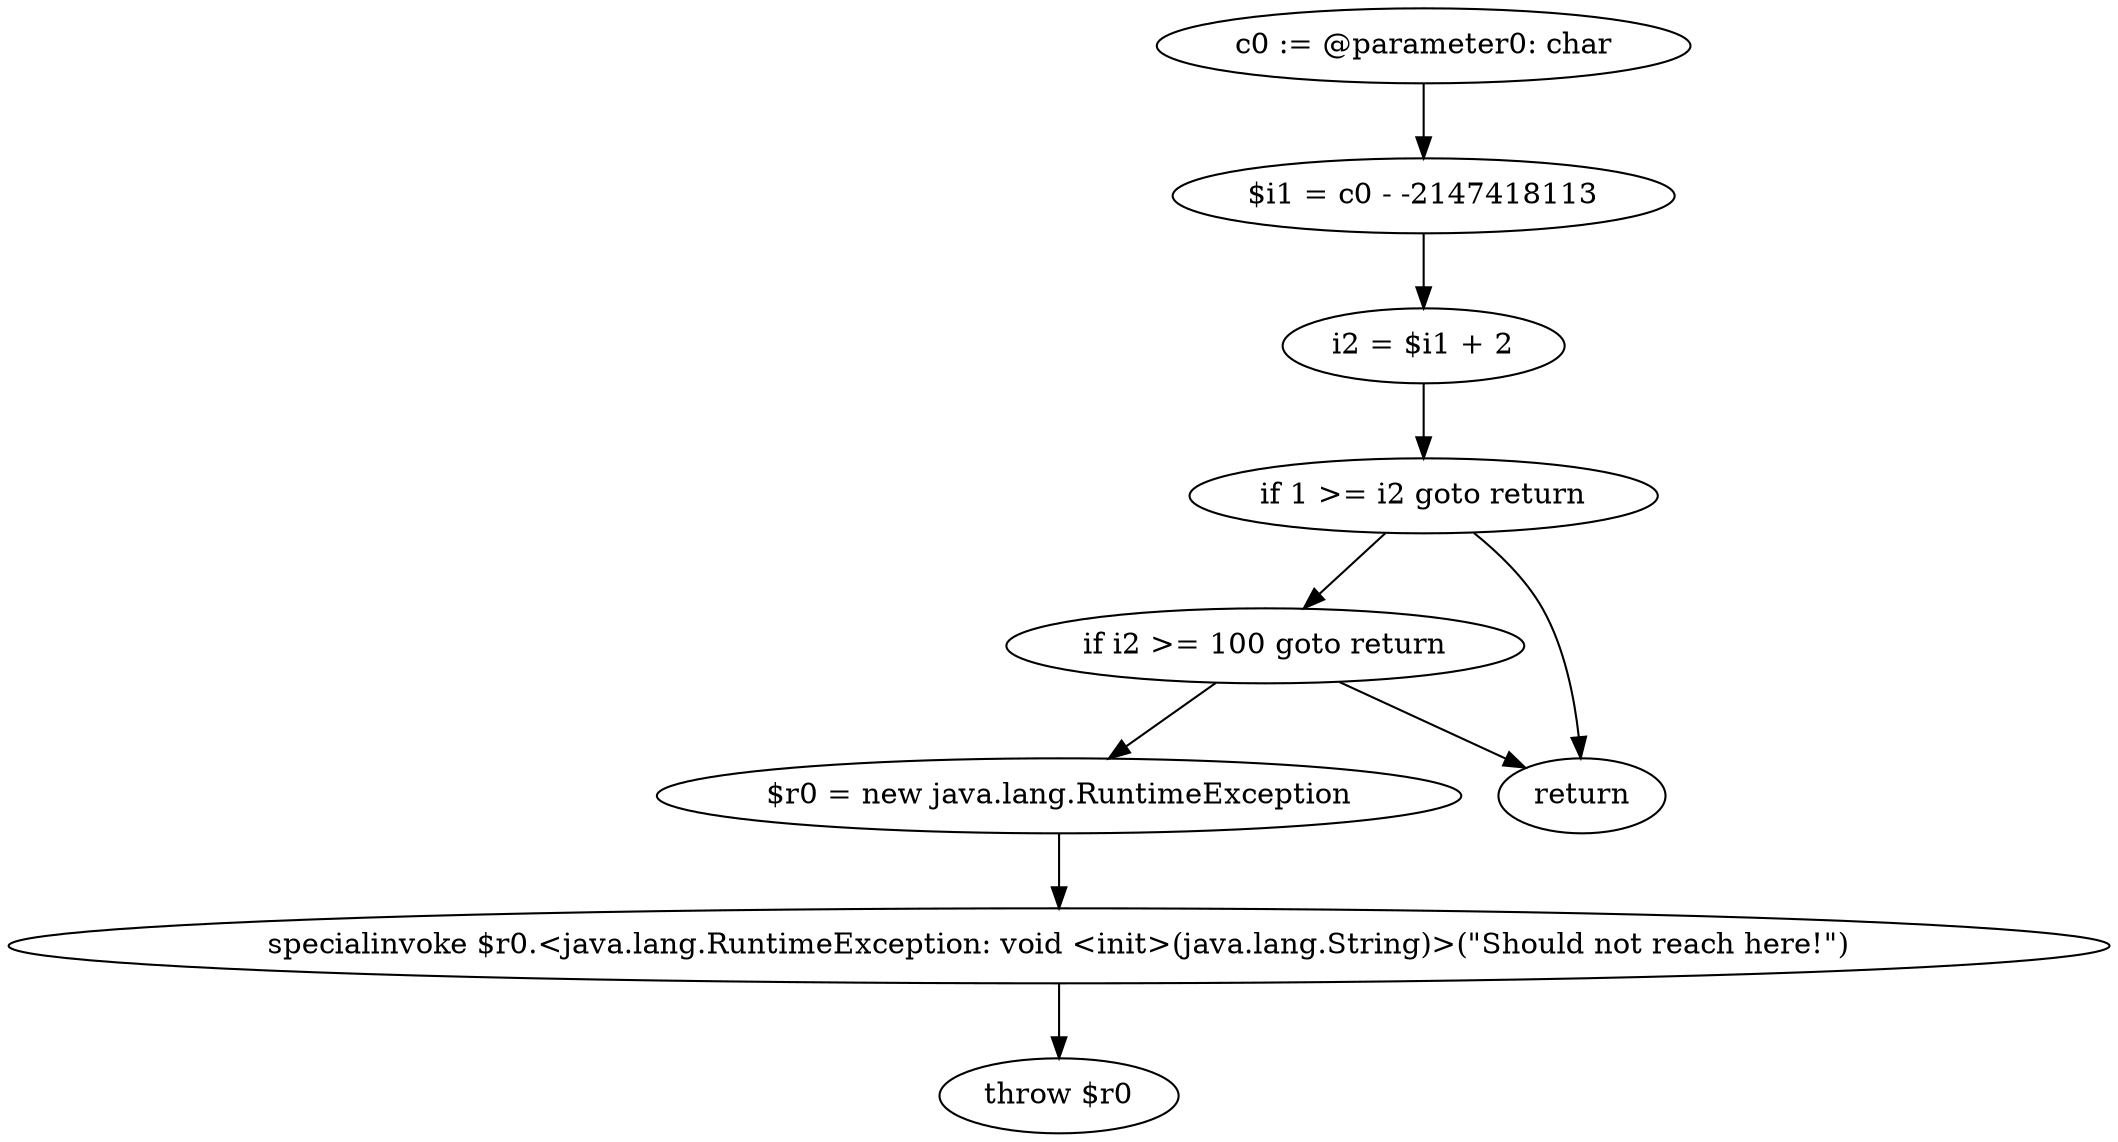 digraph "unitGraph" {
    "c0 := @parameter0: char"
    "$i1 = c0 - -2147418113"
    "i2 = $i1 + 2"
    "if 1 >= i2 goto return"
    "if i2 >= 100 goto return"
    "$r0 = new java.lang.RuntimeException"
    "specialinvoke $r0.<java.lang.RuntimeException: void <init>(java.lang.String)>(\"Should not reach here!\")"
    "throw $r0"
    "return"
    "c0 := @parameter0: char"->"$i1 = c0 - -2147418113";
    "$i1 = c0 - -2147418113"->"i2 = $i1 + 2";
    "i2 = $i1 + 2"->"if 1 >= i2 goto return";
    "if 1 >= i2 goto return"->"if i2 >= 100 goto return";
    "if 1 >= i2 goto return"->"return";
    "if i2 >= 100 goto return"->"$r0 = new java.lang.RuntimeException";
    "if i2 >= 100 goto return"->"return";
    "$r0 = new java.lang.RuntimeException"->"specialinvoke $r0.<java.lang.RuntimeException: void <init>(java.lang.String)>(\"Should not reach here!\")";
    "specialinvoke $r0.<java.lang.RuntimeException: void <init>(java.lang.String)>(\"Should not reach here!\")"->"throw $r0";
}
